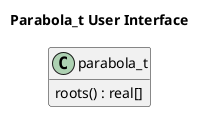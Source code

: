 @startuml
Title "Parabola_t User Interface"

hide empty members

class parabola_t{
 roots() : real[]
}

@enduml

